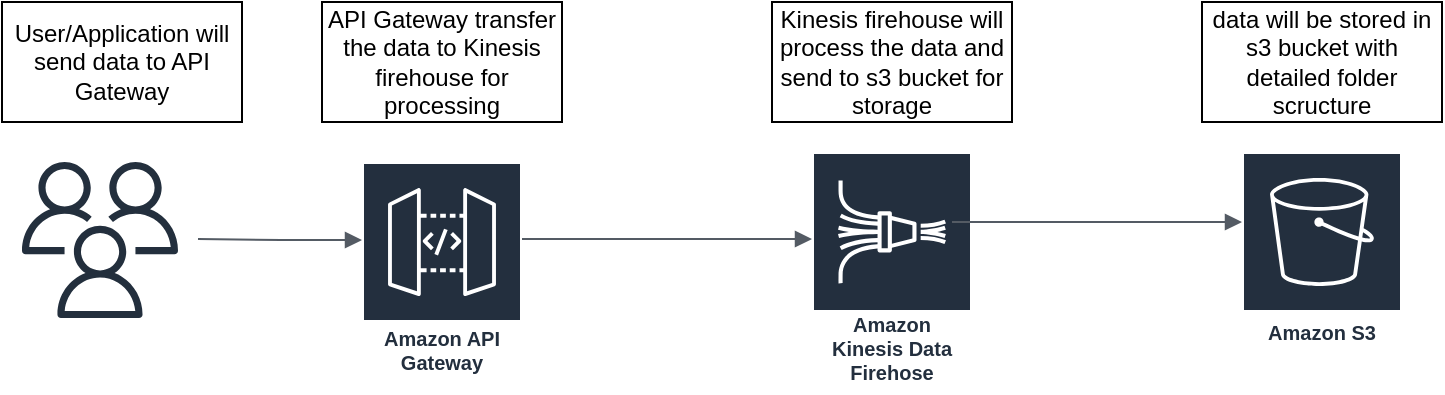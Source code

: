 <mxfile version="24.7.16">
  <diagram name="Page-1" id="826kA4ajehke6rP_PfvC">
    <mxGraphModel dx="1221" dy="599" grid="1" gridSize="10" guides="1" tooltips="1" connect="1" arrows="1" fold="1" page="1" pageScale="1" pageWidth="850" pageHeight="1100" math="0" shadow="0">
      <root>
        <mxCell id="0" />
        <mxCell id="1" parent="0" />
        <mxCell id="mLUAJm3U23yeJjfOmp6Z-1" value="" style="sketch=0;outlineConnect=0;fontColor=#232F3E;gradientColor=none;fillColor=#232F3D;strokeColor=none;dashed=0;verticalLabelPosition=bottom;verticalAlign=top;align=center;html=1;fontSize=12;fontStyle=0;aspect=fixed;pointerEvents=1;shape=mxgraph.aws4.users;" parent="1" vertex="1">
          <mxGeometry x="30" y="260" width="78" height="78" as="geometry" />
        </mxCell>
        <mxCell id="mLUAJm3U23yeJjfOmp6Z-2" value="Amazon API Gateway" style="sketch=0;outlineConnect=0;fontColor=#232F3E;gradientColor=none;strokeColor=#ffffff;fillColor=#232F3E;dashed=0;verticalLabelPosition=middle;verticalAlign=bottom;align=center;html=1;whiteSpace=wrap;fontSize=10;fontStyle=1;spacing=3;shape=mxgraph.aws4.productIcon;prIcon=mxgraph.aws4.api_gateway;" parent="1" vertex="1">
          <mxGeometry x="200" y="260" width="80" height="110" as="geometry" />
        </mxCell>
        <mxCell id="mLUAJm3U23yeJjfOmp6Z-3" value="" style="edgeStyle=orthogonalEdgeStyle;html=1;endArrow=block;elbow=vertical;startArrow=none;endFill=1;strokeColor=#545B64;rounded=0;" parent="1" edge="1">
          <mxGeometry width="100" relative="1" as="geometry">
            <mxPoint x="118" y="298.5" as="sourcePoint" />
            <mxPoint x="200" y="299" as="targetPoint" />
          </mxGeometry>
        </mxCell>
        <mxCell id="mLUAJm3U23yeJjfOmp6Z-4" value="Amazon Kinesis Data Firehose" style="sketch=0;outlineConnect=0;fontColor=#232F3E;gradientColor=none;strokeColor=#ffffff;fillColor=#232F3E;dashed=0;verticalLabelPosition=middle;verticalAlign=bottom;align=center;html=1;whiteSpace=wrap;fontSize=10;fontStyle=1;spacing=3;shape=mxgraph.aws4.productIcon;prIcon=mxgraph.aws4.kinesis_data_firehose;" parent="1" vertex="1">
          <mxGeometry x="425" y="255" width="80" height="120" as="geometry" />
        </mxCell>
        <mxCell id="mLUAJm3U23yeJjfOmp6Z-5" value="" style="edgeStyle=orthogonalEdgeStyle;html=1;endArrow=block;elbow=vertical;startArrow=none;endFill=1;strokeColor=#545B64;rounded=0;" parent="1" edge="1">
          <mxGeometry width="100" relative="1" as="geometry">
            <mxPoint x="280" y="298.5" as="sourcePoint" />
            <mxPoint x="425" y="298.5" as="targetPoint" />
          </mxGeometry>
        </mxCell>
        <mxCell id="mLUAJm3U23yeJjfOmp6Z-6" value="Amazon S3" style="sketch=0;outlineConnect=0;fontColor=#232F3E;gradientColor=none;strokeColor=#ffffff;fillColor=#232F3E;dashed=0;verticalLabelPosition=middle;verticalAlign=bottom;align=center;html=1;whiteSpace=wrap;fontSize=10;fontStyle=1;spacing=3;shape=mxgraph.aws4.productIcon;prIcon=mxgraph.aws4.s3;" parent="1" vertex="1">
          <mxGeometry x="640" y="255" width="80" height="100" as="geometry" />
        </mxCell>
        <mxCell id="mLUAJm3U23yeJjfOmp6Z-7" value="" style="edgeStyle=orthogonalEdgeStyle;html=1;endArrow=block;elbow=vertical;startArrow=none;endFill=1;strokeColor=#545B64;rounded=0;" parent="1" edge="1">
          <mxGeometry width="100" relative="1" as="geometry">
            <mxPoint x="495" y="290" as="sourcePoint" />
            <mxPoint x="640" y="290" as="targetPoint" />
          </mxGeometry>
        </mxCell>
        <mxCell id="mLUAJm3U23yeJjfOmp6Z-8" value="User/Application will send data to API Gateway" style="whiteSpace=wrap;html=1;" parent="1" vertex="1">
          <mxGeometry x="20" y="180" width="120" height="60" as="geometry" />
        </mxCell>
        <mxCell id="mLUAJm3U23yeJjfOmp6Z-9" value="API Gateway transfer the data to Kinesis firehouse for processing" style="whiteSpace=wrap;html=1;" parent="1" vertex="1">
          <mxGeometry x="180" y="180" width="120" height="60" as="geometry" />
        </mxCell>
        <mxCell id="mLUAJm3U23yeJjfOmp6Z-10" value="Kinesis firehouse will process the data and send to s3 bucket for storage" style="whiteSpace=wrap;html=1;" parent="1" vertex="1">
          <mxGeometry x="405" y="180" width="120" height="60" as="geometry" />
        </mxCell>
        <mxCell id="mLUAJm3U23yeJjfOmp6Z-11" value="data will be stored in s3 bucket with detailed folder scructure" style="whiteSpace=wrap;html=1;" parent="1" vertex="1">
          <mxGeometry x="620" y="180" width="120" height="60" as="geometry" />
        </mxCell>
      </root>
    </mxGraphModel>
  </diagram>
</mxfile>
